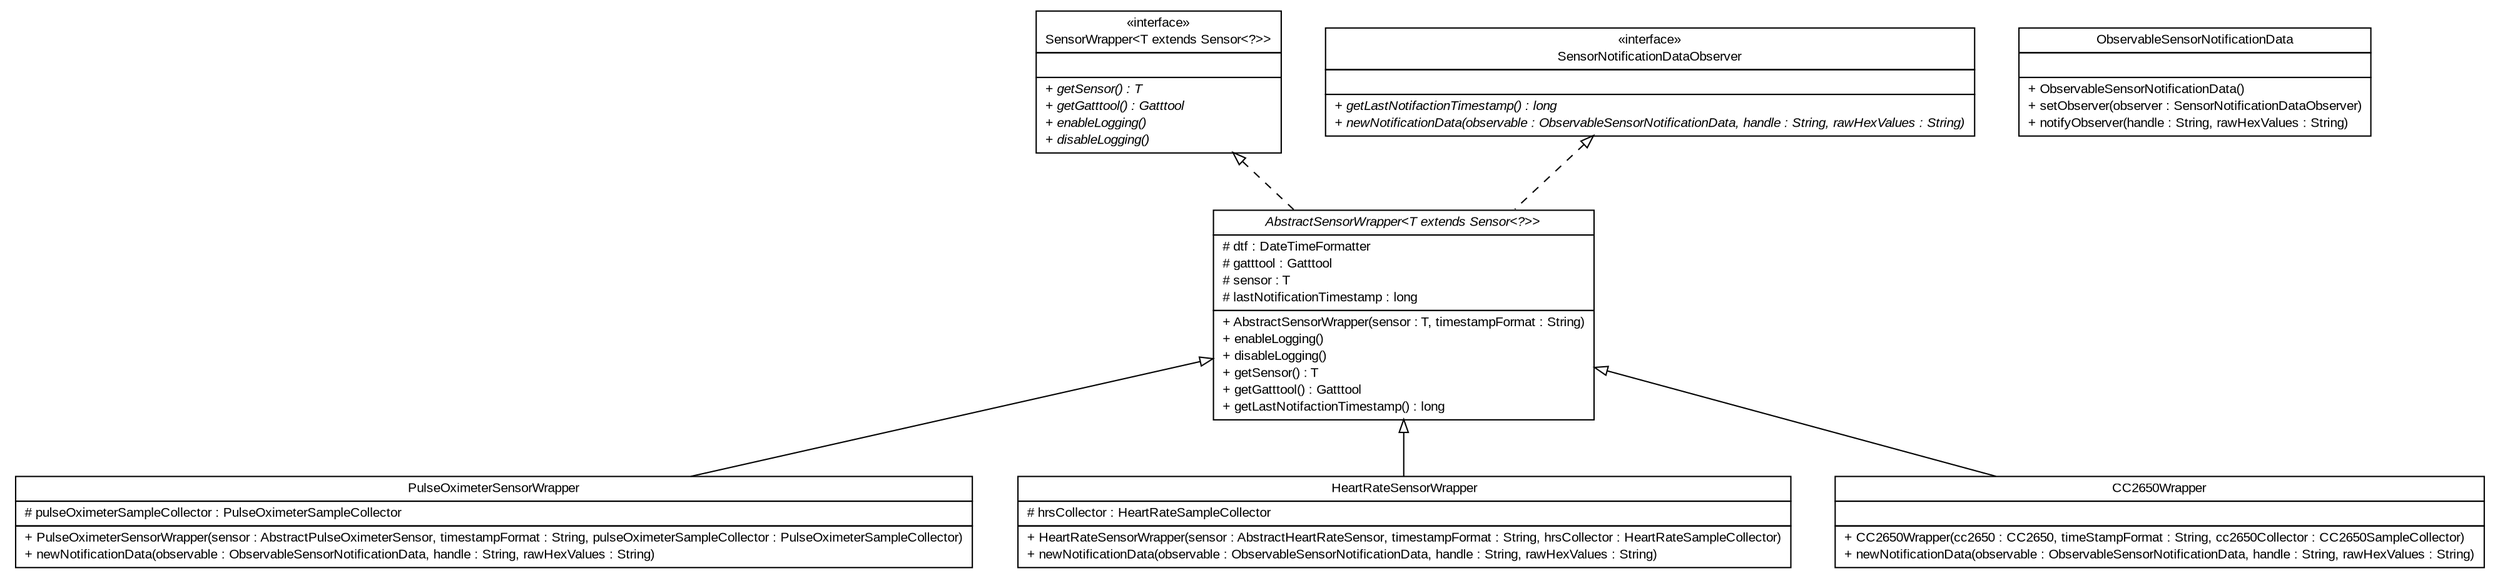 #!/usr/local/bin/dot
#
# Class diagram 
# Generated by UMLGraph version R5_6 (http://www.umlgraph.org/)
#

digraph G {
	edge [fontname="arial",fontsize=10,labelfontname="arial",labelfontsize=10];
	node [fontname="arial",fontsize=10,shape=plaintext];
	nodesep=0.25;
	ranksep=0.5;
	// de.fhg.fit.biomos.sensorplatform.sensorwrapper.SensorWrapper<T extends de.fhg.fit.biomos.sensorplatform.sensor.Sensor<?>>
	c238 [label=<<table title="de.fhg.fit.biomos.sensorplatform.sensorwrapper.SensorWrapper" border="0" cellborder="1" cellspacing="0" cellpadding="2" port="p" href="./SensorWrapper.html">
		<tr><td><table border="0" cellspacing="0" cellpadding="1">
<tr><td align="center" balign="center"> &#171;interface&#187; </td></tr>
<tr><td align="center" balign="center"> SensorWrapper&lt;T extends Sensor&lt;?&gt;&gt; </td></tr>
		</table></td></tr>
		<tr><td><table border="0" cellspacing="0" cellpadding="1">
<tr><td align="left" balign="left">  </td></tr>
		</table></td></tr>
		<tr><td><table border="0" cellspacing="0" cellpadding="1">
<tr><td align="left" balign="left"><font face="arial italic" point-size="10.0"> + getSensor() : T </font></td></tr>
<tr><td align="left" balign="left"><font face="arial italic" point-size="10.0"> + getGatttool() : Gatttool </font></td></tr>
<tr><td align="left" balign="left"><font face="arial italic" point-size="10.0"> + enableLogging() </font></td></tr>
<tr><td align="left" balign="left"><font face="arial italic" point-size="10.0"> + disableLogging() </font></td></tr>
		</table></td></tr>
		</table>>, URL="./SensorWrapper.html", fontname="arial", fontcolor="black", fontsize=10.0];
	// de.fhg.fit.biomos.sensorplatform.sensorwrapper.SensorNotificationDataObserver
	c239 [label=<<table title="de.fhg.fit.biomos.sensorplatform.sensorwrapper.SensorNotificationDataObserver" border="0" cellborder="1" cellspacing="0" cellpadding="2" port="p" href="./SensorNotificationDataObserver.html">
		<tr><td><table border="0" cellspacing="0" cellpadding="1">
<tr><td align="center" balign="center"> &#171;interface&#187; </td></tr>
<tr><td align="center" balign="center"> SensorNotificationDataObserver </td></tr>
		</table></td></tr>
		<tr><td><table border="0" cellspacing="0" cellpadding="1">
<tr><td align="left" balign="left">  </td></tr>
		</table></td></tr>
		<tr><td><table border="0" cellspacing="0" cellpadding="1">
<tr><td align="left" balign="left"><font face="arial italic" point-size="10.0"> + getLastNotifactionTimestamp() : long </font></td></tr>
<tr><td align="left" balign="left"><font face="arial italic" point-size="10.0"> + newNotificationData(observable : ObservableSensorNotificationData, handle : String, rawHexValues : String) </font></td></tr>
		</table></td></tr>
		</table>>, URL="./SensorNotificationDataObserver.html", fontname="arial", fontcolor="black", fontsize=10.0];
	// de.fhg.fit.biomos.sensorplatform.sensorwrapper.PulseOximeterSensorWrapper
	c240 [label=<<table title="de.fhg.fit.biomos.sensorplatform.sensorwrapper.PulseOximeterSensorWrapper" border="0" cellborder="1" cellspacing="0" cellpadding="2" port="p" href="./PulseOximeterSensorWrapper.html">
		<tr><td><table border="0" cellspacing="0" cellpadding="1">
<tr><td align="center" balign="center"> PulseOximeterSensorWrapper </td></tr>
		</table></td></tr>
		<tr><td><table border="0" cellspacing="0" cellpadding="1">
<tr><td align="left" balign="left"> # pulseOximeterSampleCollector : PulseOximeterSampleCollector </td></tr>
		</table></td></tr>
		<tr><td><table border="0" cellspacing="0" cellpadding="1">
<tr><td align="left" balign="left"> + PulseOximeterSensorWrapper(sensor : AbstractPulseOximeterSensor, timestampFormat : String, pulseOximeterSampleCollector : PulseOximeterSampleCollector) </td></tr>
<tr><td align="left" balign="left"> + newNotificationData(observable : ObservableSensorNotificationData, handle : String, rawHexValues : String) </td></tr>
		</table></td></tr>
		</table>>, URL="./PulseOximeterSensorWrapper.html", fontname="arial", fontcolor="black", fontsize=10.0];
	// de.fhg.fit.biomos.sensorplatform.sensorwrapper.ObservableSensorNotificationData
	c241 [label=<<table title="de.fhg.fit.biomos.sensorplatform.sensorwrapper.ObservableSensorNotificationData" border="0" cellborder="1" cellspacing="0" cellpadding="2" port="p" href="./ObservableSensorNotificationData.html">
		<tr><td><table border="0" cellspacing="0" cellpadding="1">
<tr><td align="center" balign="center"> ObservableSensorNotificationData </td></tr>
		</table></td></tr>
		<tr><td><table border="0" cellspacing="0" cellpadding="1">
<tr><td align="left" balign="left">  </td></tr>
		</table></td></tr>
		<tr><td><table border="0" cellspacing="0" cellpadding="1">
<tr><td align="left" balign="left"> + ObservableSensorNotificationData() </td></tr>
<tr><td align="left" balign="left"> + setObserver(observer : SensorNotificationDataObserver) </td></tr>
<tr><td align="left" balign="left"> + notifyObserver(handle : String, rawHexValues : String) </td></tr>
		</table></td></tr>
		</table>>, URL="./ObservableSensorNotificationData.html", fontname="arial", fontcolor="black", fontsize=10.0];
	// de.fhg.fit.biomos.sensorplatform.sensorwrapper.HeartRateSensorWrapper
	c242 [label=<<table title="de.fhg.fit.biomos.sensorplatform.sensorwrapper.HeartRateSensorWrapper" border="0" cellborder="1" cellspacing="0" cellpadding="2" port="p" href="./HeartRateSensorWrapper.html">
		<tr><td><table border="0" cellspacing="0" cellpadding="1">
<tr><td align="center" balign="center"> HeartRateSensorWrapper </td></tr>
		</table></td></tr>
		<tr><td><table border="0" cellspacing="0" cellpadding="1">
<tr><td align="left" balign="left"> # hrsCollector : HeartRateSampleCollector </td></tr>
		</table></td></tr>
		<tr><td><table border="0" cellspacing="0" cellpadding="1">
<tr><td align="left" balign="left"> + HeartRateSensorWrapper(sensor : AbstractHeartRateSensor, timestampFormat : String, hrsCollector : HeartRateSampleCollector) </td></tr>
<tr><td align="left" balign="left"> + newNotificationData(observable : ObservableSensorNotificationData, handle : String, rawHexValues : String) </td></tr>
		</table></td></tr>
		</table>>, URL="./HeartRateSensorWrapper.html", fontname="arial", fontcolor="black", fontsize=10.0];
	// de.fhg.fit.biomos.sensorplatform.sensorwrapper.CC2650Wrapper
	c243 [label=<<table title="de.fhg.fit.biomos.sensorplatform.sensorwrapper.CC2650Wrapper" border="0" cellborder="1" cellspacing="0" cellpadding="2" port="p" href="./CC2650Wrapper.html">
		<tr><td><table border="0" cellspacing="0" cellpadding="1">
<tr><td align="center" balign="center"> CC2650Wrapper </td></tr>
		</table></td></tr>
		<tr><td><table border="0" cellspacing="0" cellpadding="1">
<tr><td align="left" balign="left">  </td></tr>
		</table></td></tr>
		<tr><td><table border="0" cellspacing="0" cellpadding="1">
<tr><td align="left" balign="left"> + CC2650Wrapper(cc2650 : CC2650, timeStampFormat : String, cc2650Collector : CC2650SampleCollector) </td></tr>
<tr><td align="left" balign="left"> + newNotificationData(observable : ObservableSensorNotificationData, handle : String, rawHexValues : String) </td></tr>
		</table></td></tr>
		</table>>, URL="./CC2650Wrapper.html", fontname="arial", fontcolor="black", fontsize=10.0];
	// de.fhg.fit.biomos.sensorplatform.sensorwrapper.AbstractSensorWrapper<T extends de.fhg.fit.biomos.sensorplatform.sensor.Sensor<?>>
	c244 [label=<<table title="de.fhg.fit.biomos.sensorplatform.sensorwrapper.AbstractSensorWrapper" border="0" cellborder="1" cellspacing="0" cellpadding="2" port="p" href="./AbstractSensorWrapper.html">
		<tr><td><table border="0" cellspacing="0" cellpadding="1">
<tr><td align="center" balign="center"><font face="arial italic"> AbstractSensorWrapper&lt;T extends Sensor&lt;?&gt;&gt; </font></td></tr>
		</table></td></tr>
		<tr><td><table border="0" cellspacing="0" cellpadding="1">
<tr><td align="left" balign="left"> # dtf : DateTimeFormatter </td></tr>
<tr><td align="left" balign="left"> # gatttool : Gatttool </td></tr>
<tr><td align="left" balign="left"> # sensor : T </td></tr>
<tr><td align="left" balign="left"> # lastNotificationTimestamp : long </td></tr>
		</table></td></tr>
		<tr><td><table border="0" cellspacing="0" cellpadding="1">
<tr><td align="left" balign="left"> + AbstractSensorWrapper(sensor : T, timestampFormat : String) </td></tr>
<tr><td align="left" balign="left"> + enableLogging() </td></tr>
<tr><td align="left" balign="left"> + disableLogging() </td></tr>
<tr><td align="left" balign="left"> + getSensor() : T </td></tr>
<tr><td align="left" balign="left"> + getGatttool() : Gatttool </td></tr>
<tr><td align="left" balign="left"> + getLastNotifactionTimestamp() : long </td></tr>
		</table></td></tr>
		</table>>, URL="./AbstractSensorWrapper.html", fontname="arial", fontcolor="black", fontsize=10.0];
	//de.fhg.fit.biomos.sensorplatform.sensorwrapper.PulseOximeterSensorWrapper extends de.fhg.fit.biomos.sensorplatform.sensorwrapper.AbstractSensorWrapper<de.fhg.fit.biomos.sensorplatform.sensor.AbstractPulseOximeterSensor>
	c244:p -> c240:p [dir=back,arrowtail=empty];
	//de.fhg.fit.biomos.sensorplatform.sensorwrapper.HeartRateSensorWrapper extends de.fhg.fit.biomos.sensorplatform.sensorwrapper.AbstractSensorWrapper<de.fhg.fit.biomos.sensorplatform.sensor.AbstractHeartRateSensor>
	c244:p -> c242:p [dir=back,arrowtail=empty];
	//de.fhg.fit.biomos.sensorplatform.sensorwrapper.CC2650Wrapper extends de.fhg.fit.biomos.sensorplatform.sensorwrapper.AbstractSensorWrapper<de.fhg.fit.biomos.sensorplatform.sensor.CC2650>
	c244:p -> c243:p [dir=back,arrowtail=empty];
	//de.fhg.fit.biomos.sensorplatform.sensorwrapper.AbstractSensorWrapper<T extends de.fhg.fit.biomos.sensorplatform.sensor.Sensor<?>> implements de.fhg.fit.biomos.sensorplatform.sensorwrapper.SensorWrapper<T extends de.fhg.fit.biomos.sensorplatform.sensor.Sensor<?>>
	c238:p -> c244:p [dir=back,arrowtail=empty,style=dashed];
	//de.fhg.fit.biomos.sensorplatform.sensorwrapper.AbstractSensorWrapper<T extends de.fhg.fit.biomos.sensorplatform.sensor.Sensor<?>> implements de.fhg.fit.biomos.sensorplatform.sensorwrapper.SensorNotificationDataObserver
	c239:p -> c244:p [dir=back,arrowtail=empty,style=dashed];
}

